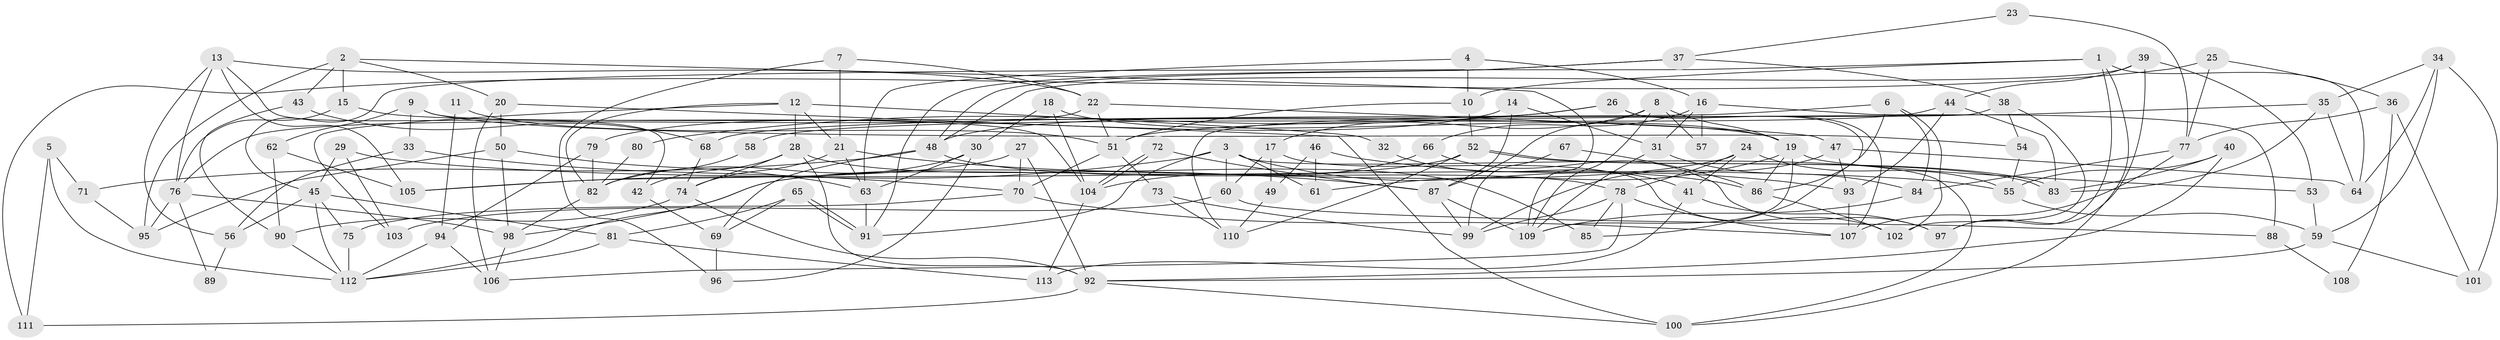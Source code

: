 // coarse degree distribution, {7: 0.04225352112676056, 5: 0.23943661971830985, 8: 0.11267605633802817, 6: 0.11267605633802817, 3: 0.14084507042253522, 2: 0.09859154929577464, 4: 0.19718309859154928, 9: 0.056338028169014086}
// Generated by graph-tools (version 1.1) at 2025/52/02/27/25 19:52:01]
// undirected, 113 vertices, 226 edges
graph export_dot {
graph [start="1"]
  node [color=gray90,style=filled];
  1;
  2;
  3;
  4;
  5;
  6;
  7;
  8;
  9;
  10;
  11;
  12;
  13;
  14;
  15;
  16;
  17;
  18;
  19;
  20;
  21;
  22;
  23;
  24;
  25;
  26;
  27;
  28;
  29;
  30;
  31;
  32;
  33;
  34;
  35;
  36;
  37;
  38;
  39;
  40;
  41;
  42;
  43;
  44;
  45;
  46;
  47;
  48;
  49;
  50;
  51;
  52;
  53;
  54;
  55;
  56;
  57;
  58;
  59;
  60;
  61;
  62;
  63;
  64;
  65;
  66;
  67;
  68;
  69;
  70;
  71;
  72;
  73;
  74;
  75;
  76;
  77;
  78;
  79;
  80;
  81;
  82;
  83;
  84;
  85;
  86;
  87;
  88;
  89;
  90;
  91;
  92;
  93;
  94;
  95;
  96;
  97;
  98;
  99;
  100;
  101;
  102;
  103;
  104;
  105;
  106;
  107;
  108;
  109;
  110;
  111;
  112;
  113;
  1 -- 45;
  1 -- 64;
  1 -- 10;
  1 -- 97;
  1 -- 100;
  2 -- 15;
  2 -- 109;
  2 -- 20;
  2 -- 43;
  2 -- 95;
  3 -- 100;
  3 -- 60;
  3 -- 61;
  3 -- 86;
  3 -- 91;
  3 -- 105;
  4 -- 10;
  4 -- 63;
  4 -- 16;
  5 -- 71;
  5 -- 112;
  5 -- 111;
  6 -- 68;
  6 -- 86;
  6 -- 84;
  6 -- 102;
  7 -- 21;
  7 -- 22;
  7 -- 96;
  8 -- 109;
  8 -- 87;
  8 -- 17;
  8 -- 19;
  8 -- 57;
  9 -- 33;
  9 -- 54;
  9 -- 62;
  9 -- 104;
  10 -- 51;
  10 -- 52;
  11 -- 94;
  11 -- 51;
  12 -- 28;
  12 -- 82;
  12 -- 21;
  12 -- 32;
  12 -- 103;
  13 -- 22;
  13 -- 105;
  13 -- 42;
  13 -- 56;
  13 -- 76;
  14 -- 31;
  14 -- 79;
  14 -- 87;
  15 -- 76;
  15 -- 19;
  16 -- 66;
  16 -- 31;
  16 -- 57;
  16 -- 88;
  17 -- 102;
  17 -- 49;
  17 -- 60;
  18 -- 19;
  18 -- 104;
  18 -- 30;
  19 -- 109;
  19 -- 53;
  19 -- 61;
  19 -- 86;
  20 -- 100;
  20 -- 50;
  20 -- 106;
  21 -- 63;
  21 -- 74;
  21 -- 87;
  22 -- 76;
  22 -- 51;
  22 -- 47;
  23 -- 37;
  23 -- 77;
  24 -- 98;
  24 -- 41;
  24 -- 55;
  24 -- 78;
  25 -- 111;
  25 -- 77;
  25 -- 36;
  26 -- 85;
  26 -- 107;
  26 -- 48;
  26 -- 80;
  27 -- 70;
  27 -- 92;
  27 -- 105;
  28 -- 42;
  28 -- 74;
  28 -- 85;
  28 -- 92;
  29 -- 45;
  29 -- 55;
  29 -- 103;
  30 -- 63;
  30 -- 82;
  30 -- 96;
  31 -- 84;
  31 -- 109;
  32 -- 41;
  33 -- 56;
  33 -- 70;
  34 -- 64;
  34 -- 59;
  34 -- 35;
  34 -- 101;
  35 -- 83;
  35 -- 51;
  35 -- 64;
  36 -- 101;
  36 -- 77;
  36 -- 108;
  37 -- 38;
  37 -- 91;
  37 -- 48;
  38 -- 102;
  38 -- 110;
  38 -- 54;
  39 -- 53;
  39 -- 48;
  39 -- 44;
  39 -- 97;
  40 -- 92;
  40 -- 83;
  40 -- 55;
  41 -- 97;
  41 -- 113;
  42 -- 69;
  43 -- 90;
  43 -- 68;
  44 -- 93;
  44 -- 58;
  44 -- 83;
  45 -- 112;
  45 -- 75;
  45 -- 56;
  45 -- 81;
  46 -- 61;
  46 -- 93;
  46 -- 49;
  47 -- 99;
  47 -- 64;
  47 -- 93;
  48 -- 69;
  48 -- 71;
  48 -- 78;
  49 -- 110;
  50 -- 98;
  50 -- 63;
  50 -- 95;
  51 -- 73;
  51 -- 70;
  52 -- 83;
  52 -- 83;
  52 -- 110;
  52 -- 112;
  53 -- 59;
  54 -- 55;
  55 -- 59;
  56 -- 89;
  58 -- 82;
  59 -- 92;
  59 -- 101;
  60 -- 103;
  60 -- 88;
  62 -- 105;
  62 -- 90;
  63 -- 91;
  65 -- 91;
  65 -- 91;
  65 -- 69;
  65 -- 81;
  66 -- 97;
  66 -- 104;
  67 -- 86;
  67 -- 99;
  68 -- 74;
  69 -- 96;
  70 -- 107;
  70 -- 75;
  71 -- 95;
  72 -- 87;
  72 -- 104;
  72 -- 104;
  73 -- 99;
  73 -- 110;
  74 -- 90;
  74 -- 92;
  75 -- 112;
  76 -- 95;
  76 -- 89;
  76 -- 98;
  77 -- 84;
  77 -- 107;
  78 -- 85;
  78 -- 99;
  78 -- 106;
  78 -- 107;
  79 -- 94;
  79 -- 82;
  80 -- 82;
  81 -- 112;
  81 -- 113;
  82 -- 98;
  84 -- 109;
  86 -- 102;
  87 -- 99;
  87 -- 109;
  88 -- 108;
  90 -- 112;
  92 -- 100;
  92 -- 111;
  93 -- 107;
  94 -- 112;
  94 -- 106;
  98 -- 106;
  104 -- 113;
}
